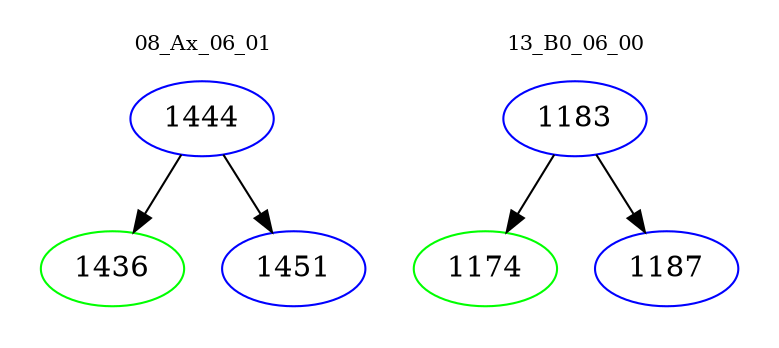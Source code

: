 digraph{
subgraph cluster_0 {
color = white
label = "08_Ax_06_01";
fontsize=10;
T0_1444 [label="1444", color="blue"]
T0_1444 -> T0_1436 [color="black"]
T0_1436 [label="1436", color="green"]
T0_1444 -> T0_1451 [color="black"]
T0_1451 [label="1451", color="blue"]
}
subgraph cluster_1 {
color = white
label = "13_B0_06_00";
fontsize=10;
T1_1183 [label="1183", color="blue"]
T1_1183 -> T1_1174 [color="black"]
T1_1174 [label="1174", color="green"]
T1_1183 -> T1_1187 [color="black"]
T1_1187 [label="1187", color="blue"]
}
}
